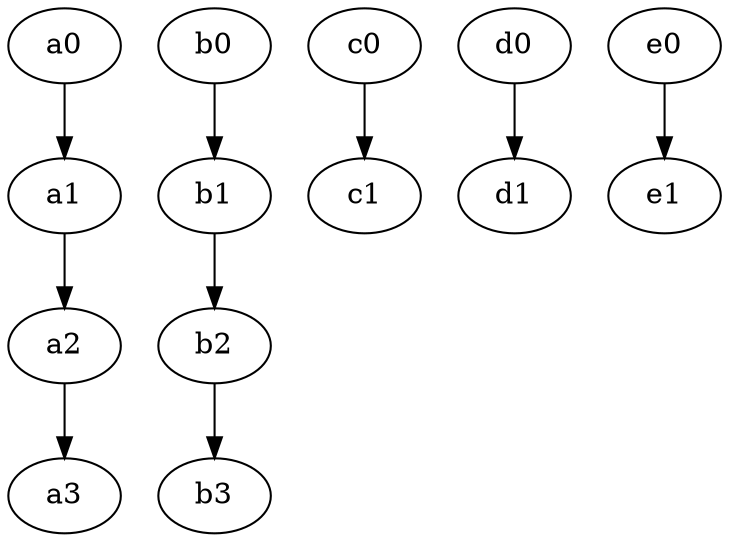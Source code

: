 digraph {
  subgraph github {
    label = "Github";
    color=lightgrey;
    style=filled;
    a0 -> a1 -> a2 -> a3;
  }
  subgraph capta {
    label = "Capta";
    color=lightgrey;
    style=filled;
    b0 -> b1 -> b2 -> b3;
  }
  subgraph capta_webhook {
    label = "Capta Webhook";
    color=lightgrey;
    style=filled;
    c0 -> c1;
  }
  subgraph db {
    label = "Database";
    color=lightgrey;
    style=filled;
    d0 -> d1;
  }
  subgraph s3 {
    label = "S3";
    color=lightgrey;
    style=filled;
    e0 -> e1;
  }

}

